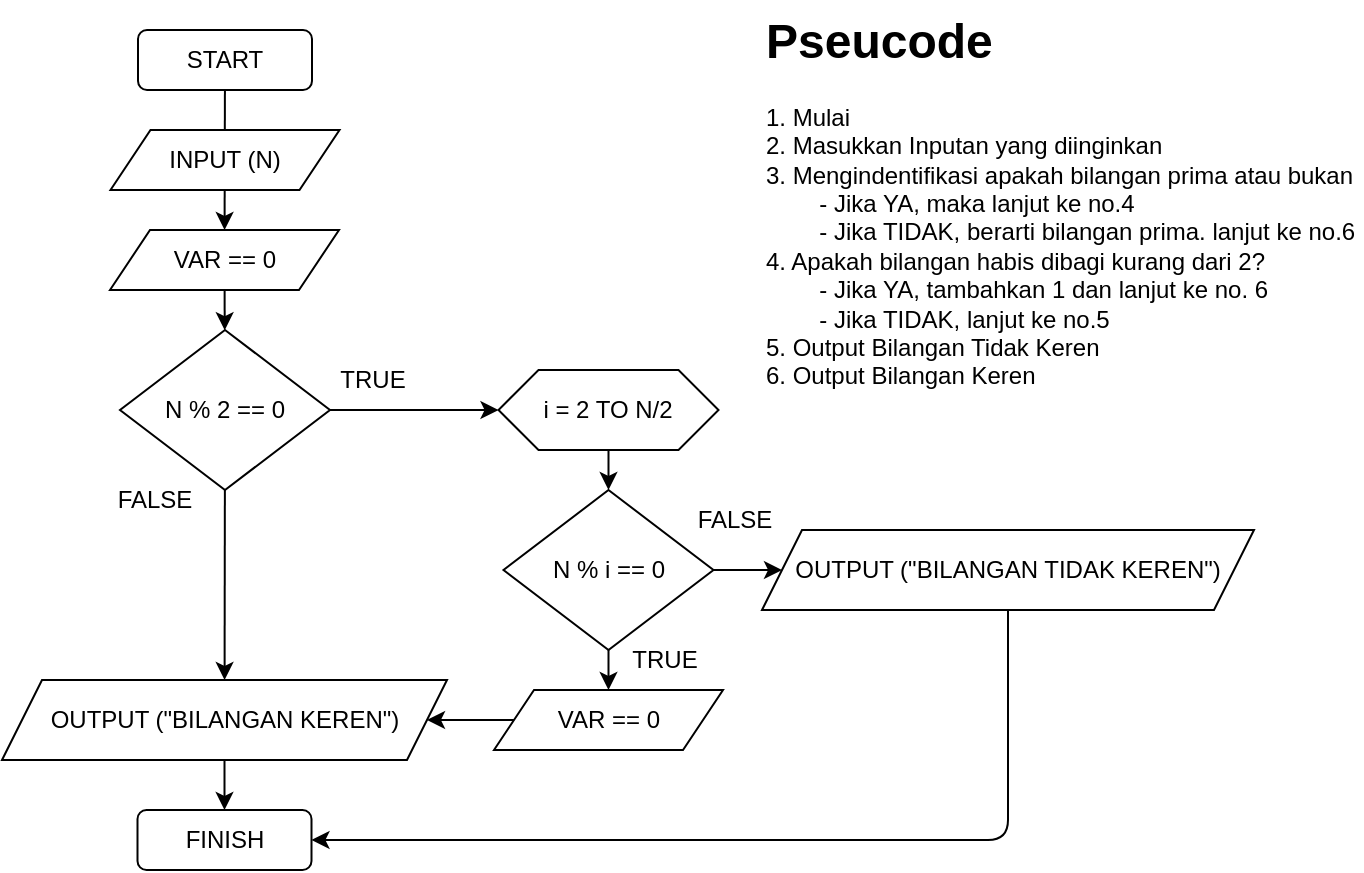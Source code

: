<mxfile version="24.3.1" type="github">
  <diagram id="9KD4kOsKaQOSZnojjO1J" name="Page-1">
    <mxGraphModel dx="1434" dy="738" grid="1" gridSize="10" guides="1" tooltips="1" connect="1" arrows="1" fold="1" page="1" pageScale="1" pageWidth="850" pageHeight="1100" math="0" shadow="0">
      <root>
        <mxCell id="0" />
        <mxCell id="1" parent="0" />
        <mxCell id="11" value="" style="edgeStyle=none;html=1;" parent="1" source="2" target="6" edge="1">
          <mxGeometry relative="1" as="geometry" />
        </mxCell>
        <mxCell id="2" value="START" style="rounded=1;whiteSpace=wrap;html=1;" parent="1" vertex="1">
          <mxGeometry x="153" y="85" width="87" height="30" as="geometry" />
        </mxCell>
        <mxCell id="3" value="INPUT (N)" style="shape=parallelogram;perimeter=parallelogramPerimeter;whiteSpace=wrap;html=1;fixedSize=1;" parent="1" vertex="1">
          <mxGeometry x="139.25" y="135" width="114.5" height="30" as="geometry" />
        </mxCell>
        <mxCell id="12" value="" style="edgeStyle=none;html=1;" parent="1" source="6" target="7" edge="1">
          <mxGeometry relative="1" as="geometry" />
        </mxCell>
        <mxCell id="6" value="VAR == 0" style="shape=parallelogram;perimeter=parallelogramPerimeter;whiteSpace=wrap;html=1;fixedSize=1;" parent="1" vertex="1">
          <mxGeometry x="139" y="185" width="114.5" height="30" as="geometry" />
        </mxCell>
        <mxCell id="13" value="" style="edgeStyle=none;html=1;" parent="1" source="7" target="8" edge="1">
          <mxGeometry relative="1" as="geometry" />
        </mxCell>
        <mxCell id="26" value="" style="edgeStyle=none;html=1;" parent="1" source="7" target="20" edge="1">
          <mxGeometry relative="1" as="geometry" />
        </mxCell>
        <mxCell id="7" value="N % 2 == 0" style="rhombus;whiteSpace=wrap;html=1;" parent="1" vertex="1">
          <mxGeometry x="144" y="235" width="105" height="80" as="geometry" />
        </mxCell>
        <mxCell id="16" value="" style="edgeStyle=none;html=1;" parent="1" source="8" target="15" edge="1">
          <mxGeometry relative="1" as="geometry" />
        </mxCell>
        <mxCell id="8" value="i = 2 TO N/2" style="shape=hexagon;perimeter=hexagonPerimeter2;whiteSpace=wrap;html=1;fixedSize=1;" parent="1" vertex="1">
          <mxGeometry x="333.25" y="255" width="110" height="40" as="geometry" />
        </mxCell>
        <mxCell id="14" value="TRUE" style="text;html=1;align=center;verticalAlign=middle;resizable=0;points=[];autosize=1;strokeColor=none;fillColor=none;" parent="1" vertex="1">
          <mxGeometry x="239.75" y="245" width="60" height="30" as="geometry" />
        </mxCell>
        <mxCell id="18" value="" style="edgeStyle=none;html=1;" parent="1" source="15" target="17" edge="1">
          <mxGeometry relative="1" as="geometry" />
        </mxCell>
        <mxCell id="28" value="" style="edgeStyle=none;html=1;" parent="1" source="15" target="27" edge="1">
          <mxGeometry relative="1" as="geometry" />
        </mxCell>
        <mxCell id="15" value="N % i == 0" style="rhombus;whiteSpace=wrap;html=1;" parent="1" vertex="1">
          <mxGeometry x="335.75" y="315" width="105" height="80" as="geometry" />
        </mxCell>
        <mxCell id="25" value="" style="edgeStyle=none;html=1;" parent="1" source="17" target="20" edge="1">
          <mxGeometry relative="1" as="geometry" />
        </mxCell>
        <mxCell id="17" value="VAR == 0" style="shape=parallelogram;perimeter=parallelogramPerimeter;whiteSpace=wrap;html=1;fixedSize=1;" parent="1" vertex="1">
          <mxGeometry x="331" y="415" width="114.5" height="30" as="geometry" />
        </mxCell>
        <mxCell id="19" value="TRUE" style="text;html=1;align=center;verticalAlign=middle;resizable=0;points=[];autosize=1;strokeColor=none;fillColor=none;" parent="1" vertex="1">
          <mxGeometry x="385.5" y="385" width="60" height="30" as="geometry" />
        </mxCell>
        <mxCell id="30" value="" style="edgeStyle=none;html=1;" parent="1" source="20" target="29" edge="1">
          <mxGeometry relative="1" as="geometry" />
        </mxCell>
        <mxCell id="20" value="OUTPUT (&quot;BILANGAN KEREN&quot;)" style="shape=parallelogram;perimeter=parallelogramPerimeter;whiteSpace=wrap;html=1;fixedSize=1;" parent="1" vertex="1">
          <mxGeometry x="85" y="410" width="222.5" height="40" as="geometry" />
        </mxCell>
        <mxCell id="32" style="edgeStyle=none;html=1;entryX=1;entryY=0.5;entryDx=0;entryDy=0;" parent="1" source="27" target="29" edge="1">
          <mxGeometry relative="1" as="geometry">
            <Array as="points">
              <mxPoint x="588" y="490" />
            </Array>
          </mxGeometry>
        </mxCell>
        <mxCell id="27" value="OUTPUT (&quot;BILANGAN TIDAK KEREN&quot;)" style="shape=parallelogram;perimeter=parallelogramPerimeter;whiteSpace=wrap;html=1;fixedSize=1;" parent="1" vertex="1">
          <mxGeometry x="465" y="335" width="246" height="40" as="geometry" />
        </mxCell>
        <mxCell id="29" value="FINISH" style="rounded=1;whiteSpace=wrap;html=1;" parent="1" vertex="1">
          <mxGeometry x="152.75" y="475" width="87" height="30" as="geometry" />
        </mxCell>
        <mxCell id="33" value="FALSE" style="text;html=1;align=center;verticalAlign=middle;resizable=0;points=[];autosize=1;strokeColor=none;fillColor=none;" parent="1" vertex="1">
          <mxGeometry x="421" y="315" width="60" height="30" as="geometry" />
        </mxCell>
        <mxCell id="34" value="FALSE" style="text;html=1;align=center;verticalAlign=middle;resizable=0;points=[];autosize=1;strokeColor=none;fillColor=none;" parent="1" vertex="1">
          <mxGeometry x="131" y="305" width="60" height="30" as="geometry" />
        </mxCell>
        <mxCell id="QJDy_5xaxN9csCh2eYQZ-34" value="&lt;h1 style=&quot;margin-top: 0px;&quot;&gt;Pseucode&lt;/h1&gt;&lt;div&gt;1. Mulai&lt;/div&gt;&lt;div&gt;2. Masukkan Inputan yang diinginkan&lt;/div&gt;&lt;div&gt;&lt;span style=&quot;background-color: initial;&quot;&gt;3. Mengindentifikasi apakah bilangan prima atau bukan&lt;/span&gt;&lt;br&gt;&lt;/div&gt;&lt;div&gt;&lt;span style=&quot;white-space: pre;&quot;&gt;&#x9;&lt;/span&gt;- Jika YA, maka lanjut ke no.4&lt;br&gt;&lt;/div&gt;&lt;div&gt;&lt;span style=&quot;white-space: pre;&quot;&gt;&#x9;&lt;/span&gt;- Jika TIDAK, berarti bilangan prima. lanjut ke no.6&lt;br&gt;&lt;/div&gt;&lt;div&gt;4. Apakah bilangan habis dibagi kurang dari 2?&lt;/div&gt;&lt;div&gt;&lt;span style=&quot;white-space: pre;&quot;&gt;&#x9;&lt;/span&gt;- Jika YA, tambahkan 1 dan lanjut ke no. 6&lt;br&gt;&lt;/div&gt;&lt;div&gt;&lt;span style=&quot;white-space: pre;&quot;&gt;&#x9;&lt;/span&gt;- Jika TIDAK, lanjut ke no.5&lt;/div&gt;&lt;div&gt;5. Output Bilangan Tidak Keren&lt;/div&gt;&lt;div&gt;6. Output Bilangan Keren&lt;/div&gt;" style="text;html=1;whiteSpace=wrap;overflow=hidden;rounded=0;" vertex="1" parent="1">
          <mxGeometry x="465" y="70" width="300" height="205" as="geometry" />
        </mxCell>
      </root>
    </mxGraphModel>
  </diagram>
</mxfile>
